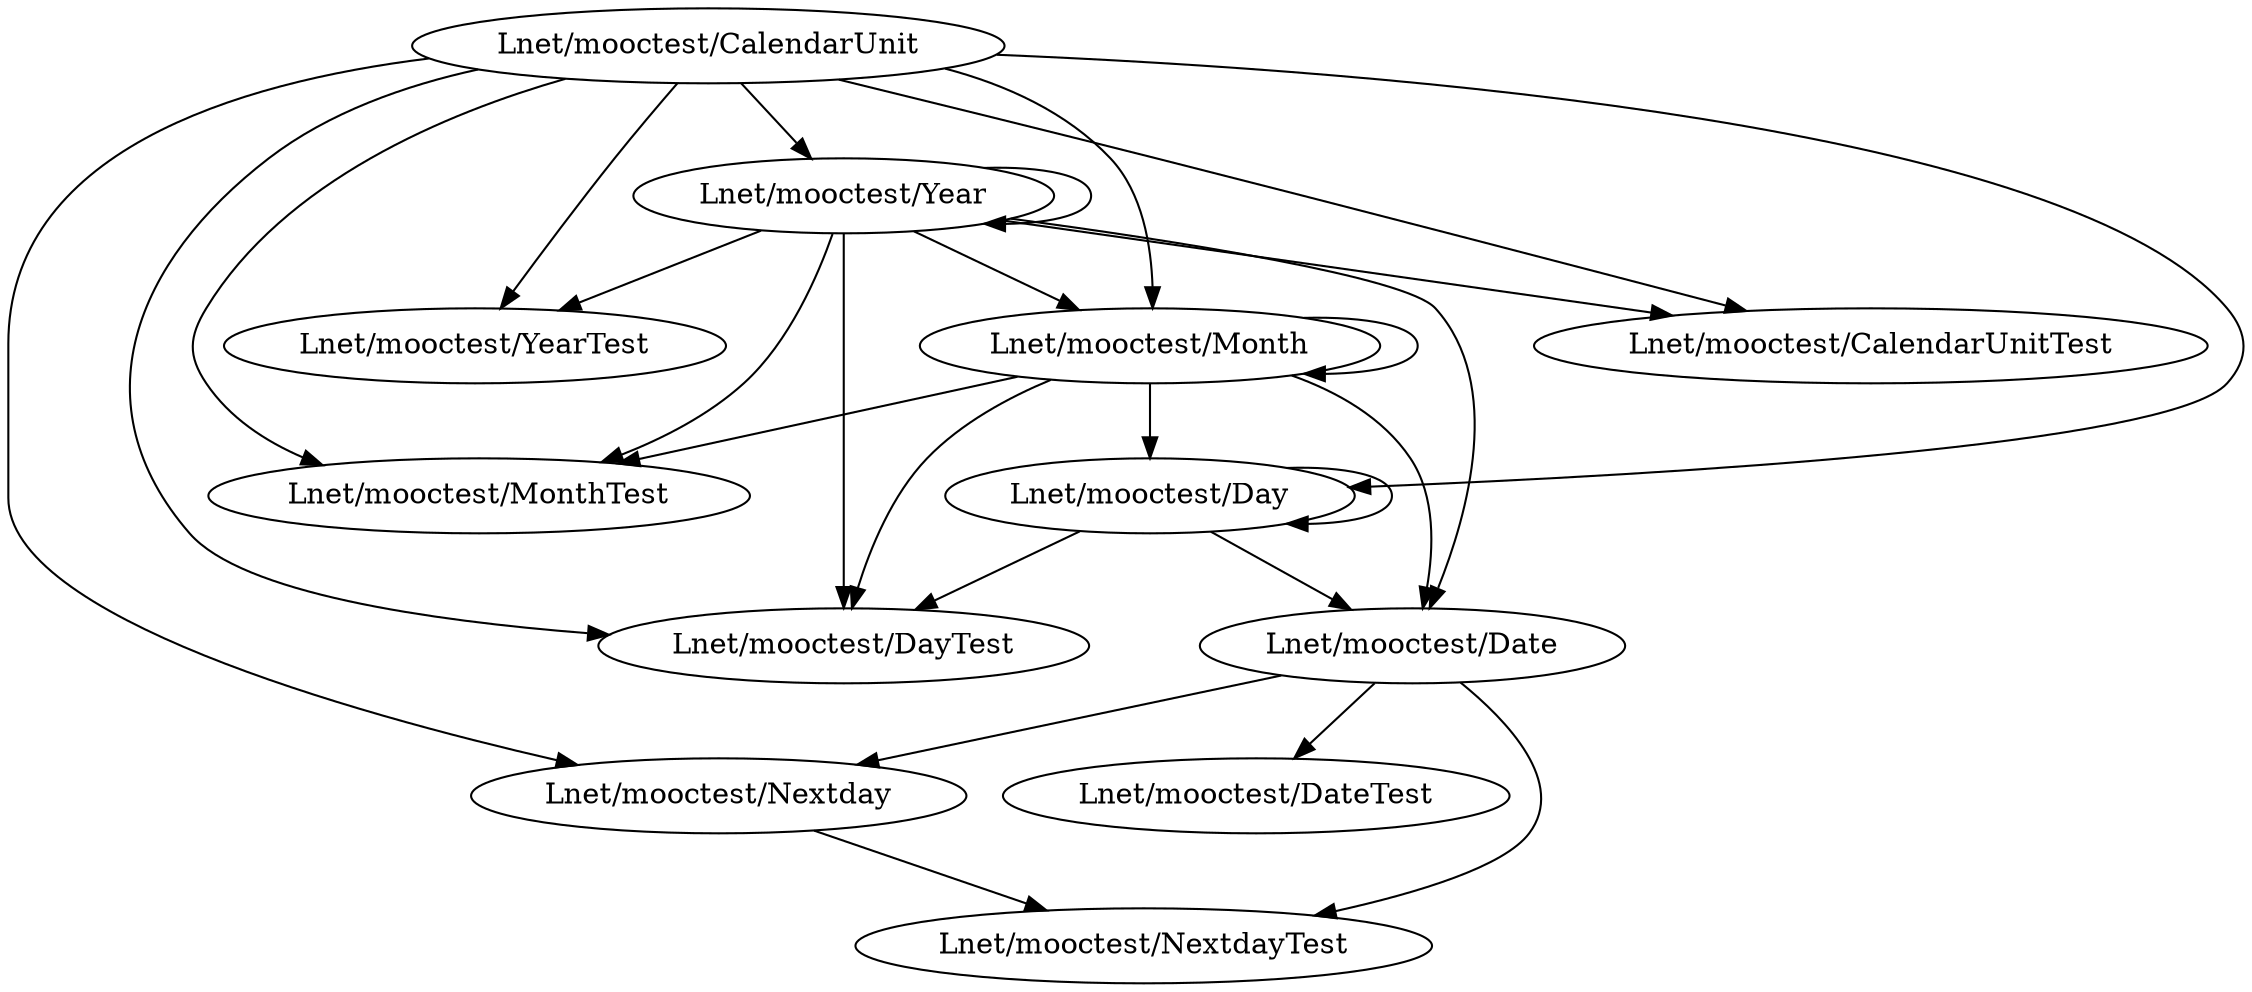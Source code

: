 digraph cmd_method {
	"Lnet/mooctest/Year" -> "Lnet/mooctest/Year"
	"Lnet/mooctest/Year" -> "Lnet/mooctest/YearTest"
	"Lnet/mooctest/Year" -> "Lnet/mooctest/Month"
	"Lnet/mooctest/Year" -> "Lnet/mooctest/CalendarUnitTest"
	"Lnet/mooctest/Year" -> "Lnet/mooctest/Date"
	"Lnet/mooctest/Year" -> "Lnet/mooctest/DayTest"
	"Lnet/mooctest/Year" -> "Lnet/mooctest/MonthTest"
	"Lnet/mooctest/CalendarUnit" -> "Lnet/mooctest/Year"
	"Lnet/mooctest/CalendarUnit" -> "Lnet/mooctest/Month"
	"Lnet/mooctest/CalendarUnit" -> "Lnet/mooctest/YearTest"
	"Lnet/mooctest/CalendarUnit" -> "Lnet/mooctest/Day"
	"Lnet/mooctest/CalendarUnit" -> "Lnet/mooctest/CalendarUnitTest"
	"Lnet/mooctest/CalendarUnit" -> "Lnet/mooctest/Nextday"
	"Lnet/mooctest/CalendarUnit" -> "Lnet/mooctest/DayTest"
	"Lnet/mooctest/CalendarUnit" -> "Lnet/mooctest/MonthTest"
	"Lnet/mooctest/Month" -> "Lnet/mooctest/Month"
	"Lnet/mooctest/Month" -> "Lnet/mooctest/Day"
	"Lnet/mooctest/Month" -> "Lnet/mooctest/Date"
	"Lnet/mooctest/Month" -> "Lnet/mooctest/DayTest"
	"Lnet/mooctest/Month" -> "Lnet/mooctest/MonthTest"
	"Lnet/mooctest/Day" -> "Lnet/mooctest/Day"
	"Lnet/mooctest/Day" -> "Lnet/mooctest/Date"
	"Lnet/mooctest/Day" -> "Lnet/mooctest/DayTest"
	"Lnet/mooctest/Nextday" -> "Lnet/mooctest/NextdayTest"
	"Lnet/mooctest/Date" -> "Lnet/mooctest/DateTest"
	"Lnet/mooctest/Date" -> "Lnet/mooctest/Nextday"
	"Lnet/mooctest/Date" -> "Lnet/mooctest/NextdayTest"
}